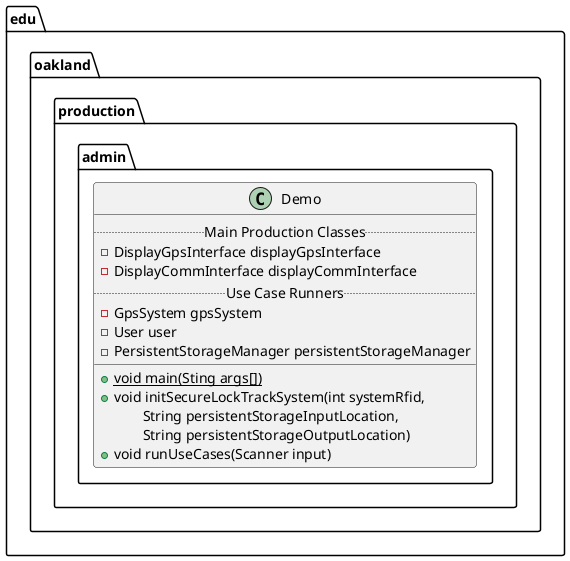 @startuml Demo

package edu.oakland.production.admin {
    class Demo {
        .. Main Production Classes ..
        - DisplayGpsInterface displayGpsInterface
        - DisplayCommInterface displayCommInterface
        .. Use Case Runners ..
        - GpsSystem gpsSystem
        - User user
        - PersistentStorageManager persistentStorageManager
        __
        {static} + void main(Sting args[])
        + void initSecureLockTrackSystem(int systemRfid,
        \tString persistentStorageInputLocation,
        \tString persistentStorageOutputLocation)
        + void runUseCases(Scanner input)
    }
}

@enduml